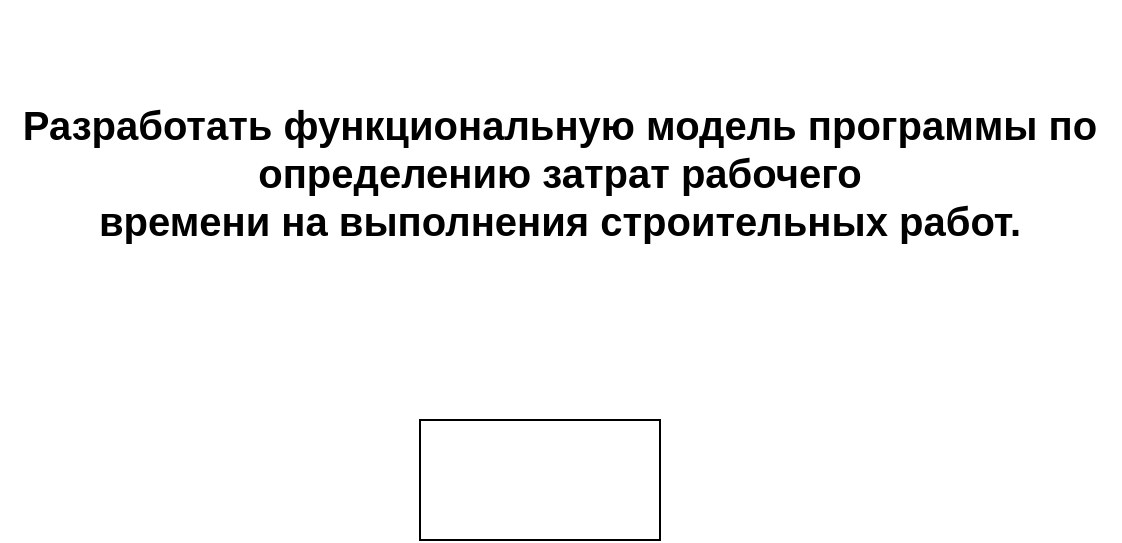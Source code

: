 <mxfile version="21.1.7" type="github">
  <diagram name="Страница 1" id="2qUyFJ0XZ6n0xOrkMzpX">
    <mxGraphModel dx="1434" dy="1965" grid="1" gridSize="10" guides="1" tooltips="1" connect="1" arrows="1" fold="1" page="1" pageScale="1" pageWidth="827" pageHeight="1169" math="0" shadow="0">
      <root>
        <mxCell id="0" />
        <mxCell id="1" parent="0" />
        <mxCell id="z162TuJrDwMbsITJCvOz-1" value="" style="rounded=0;whiteSpace=wrap;html=1;" vertex="1" parent="1">
          <mxGeometry x="320" y="200" width="120" height="60" as="geometry" />
        </mxCell>
        <mxCell id="z162TuJrDwMbsITJCvOz-2" value="&lt;p style=&quot;font-size: 20px;&quot; class=&quot;MsoNormal&quot;&gt;&lt;b&gt;&lt;span&gt;&lt;span style=&quot;mso-list:Ignore&quot;&gt;&lt;span style=&quot;font-style: normal; font-variant: normal; font-kerning: auto; font-optical-sizing: auto; font-feature-settings: normal; font-variation-settings: normal; font-stretch: normal; line-height: normal; font-family: &amp;quot;Times New Roman&amp;quot;;&quot;&gt;&lt;br&gt;&lt;/span&gt;&lt;/span&gt;&lt;/span&gt;&lt;span&gt;Разработать функциональную модель программы по определению затрат рабочего&lt;br&gt;времени на выполнения строительных работ.&lt;/span&gt;&lt;/b&gt;&lt;/p&gt;" style="text;whiteSpace=wrap;html=1;align=center;" vertex="1" parent="1">
          <mxGeometry x="110" y="-10" width="560" height="150" as="geometry" />
        </mxCell>
      </root>
    </mxGraphModel>
  </diagram>
</mxfile>
